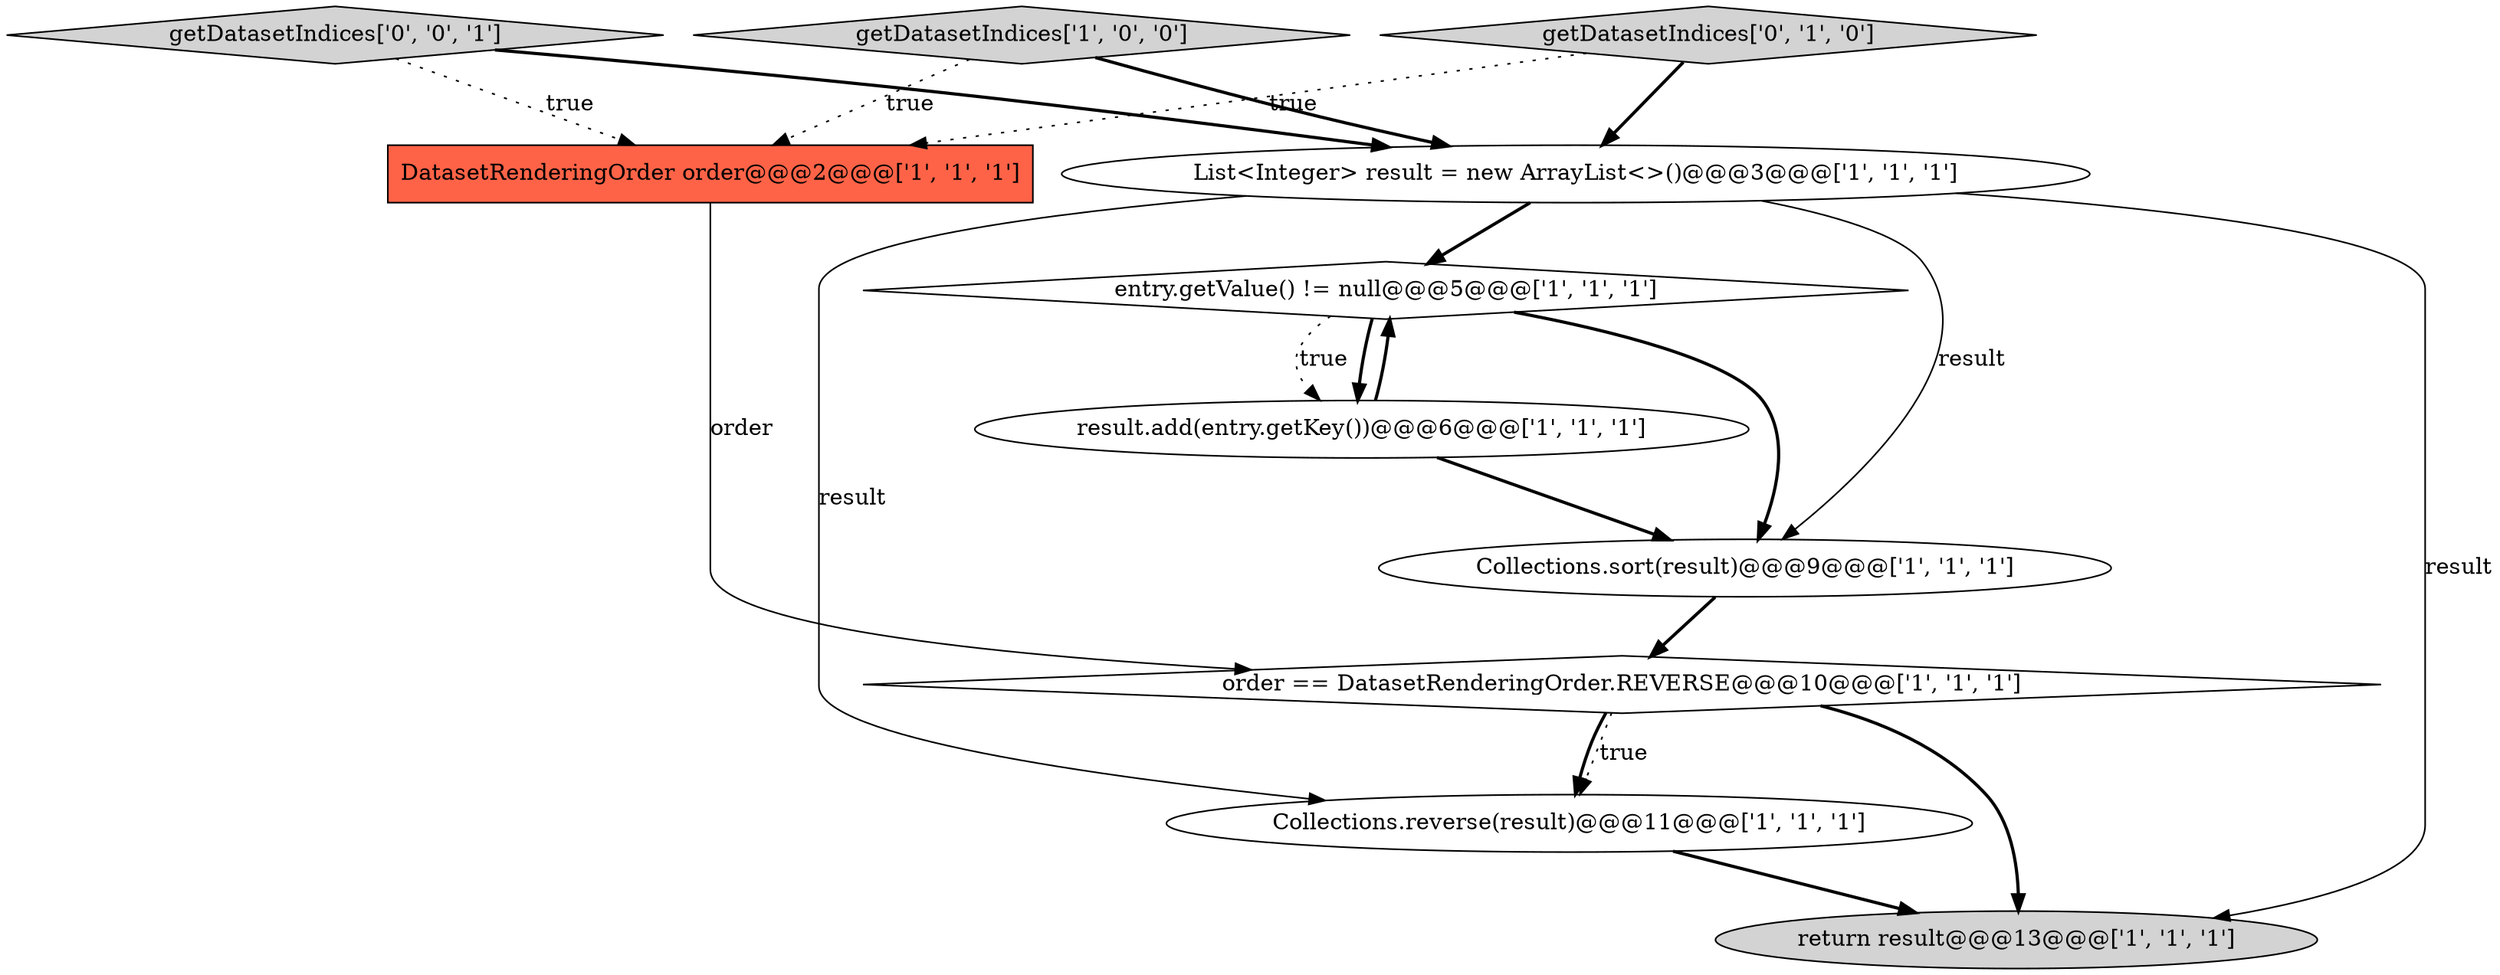 digraph {
7 [style = filled, label = "order == DatasetRenderingOrder.REVERSE@@@10@@@['1', '1', '1']", fillcolor = white, shape = diamond image = "AAA0AAABBB1BBB"];
0 [style = filled, label = "Collections.sort(result)@@@9@@@['1', '1', '1']", fillcolor = white, shape = ellipse image = "AAA0AAABBB1BBB"];
1 [style = filled, label = "entry.getValue() != null@@@5@@@['1', '1', '1']", fillcolor = white, shape = diamond image = "AAA0AAABBB1BBB"];
9 [style = filled, label = "getDatasetIndices['0', '1', '0']", fillcolor = lightgray, shape = diamond image = "AAA0AAABBB2BBB"];
4 [style = filled, label = "getDatasetIndices['1', '0', '0']", fillcolor = lightgray, shape = diamond image = "AAA0AAABBB1BBB"];
2 [style = filled, label = "result.add(entry.getKey())@@@6@@@['1', '1', '1']", fillcolor = white, shape = ellipse image = "AAA0AAABBB1BBB"];
8 [style = filled, label = "Collections.reverse(result)@@@11@@@['1', '1', '1']", fillcolor = white, shape = ellipse image = "AAA0AAABBB1BBB"];
6 [style = filled, label = "List<Integer> result = new ArrayList<>()@@@3@@@['1', '1', '1']", fillcolor = white, shape = ellipse image = "AAA0AAABBB1BBB"];
10 [style = filled, label = "getDatasetIndices['0', '0', '1']", fillcolor = lightgray, shape = diamond image = "AAA0AAABBB3BBB"];
3 [style = filled, label = "return result@@@13@@@['1', '1', '1']", fillcolor = lightgray, shape = ellipse image = "AAA0AAABBB1BBB"];
5 [style = filled, label = "DatasetRenderingOrder order@@@2@@@['1', '1', '1']", fillcolor = tomato, shape = box image = "AAA0AAABBB1BBB"];
4->6 [style = bold, label=""];
7->8 [style = bold, label=""];
10->6 [style = bold, label=""];
9->5 [style = dotted, label="true"];
0->7 [style = bold, label=""];
7->8 [style = dotted, label="true"];
6->8 [style = solid, label="result"];
8->3 [style = bold, label=""];
6->3 [style = solid, label="result"];
9->6 [style = bold, label=""];
7->3 [style = bold, label=""];
5->7 [style = solid, label="order"];
2->1 [style = bold, label=""];
4->5 [style = dotted, label="true"];
1->2 [style = dotted, label="true"];
2->0 [style = bold, label=""];
6->0 [style = solid, label="result"];
6->1 [style = bold, label=""];
1->2 [style = bold, label=""];
10->5 [style = dotted, label="true"];
1->0 [style = bold, label=""];
}
